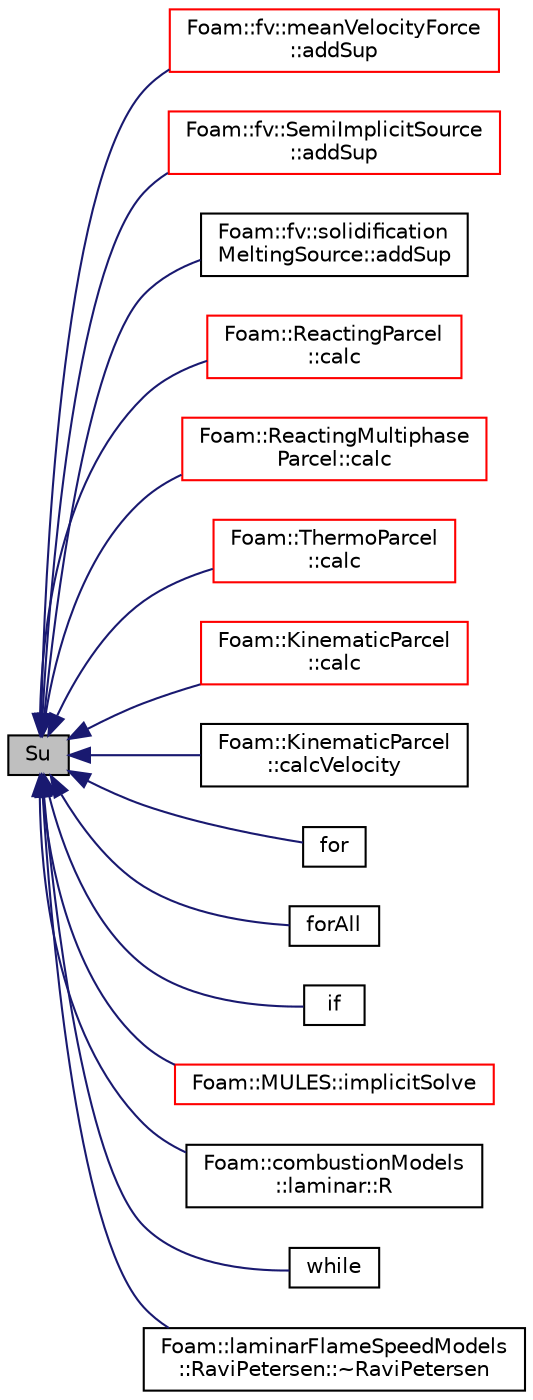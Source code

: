 digraph "Su"
{
  bgcolor="transparent";
  edge [fontname="Helvetica",fontsize="10",labelfontname="Helvetica",labelfontsize="10"];
  node [fontname="Helvetica",fontsize="10",shape=record];
  rankdir="LR";
  Node1 [label="Su",height=0.2,width=0.4,color="black", fillcolor="grey75", style="filled", fontcolor="black"];
  Node1 -> Node2 [dir="back",color="midnightblue",fontsize="10",style="solid",fontname="Helvetica"];
  Node2 [label="Foam::fv::meanVelocityForce\l::addSup",height=0.2,width=0.4,color="red",URL="$a01494.html#acc46a837211b94ef481dfe3c66ea3a87",tooltip="Add explicit contribution to momentum equation. "];
  Node1 -> Node3 [dir="back",color="midnightblue",fontsize="10",style="solid",fontname="Helvetica"];
  Node3 [label="Foam::fv::SemiImplicitSource\l::addSup",height=0.2,width=0.4,color="red",URL="$a02347.html#a40271c07cd7d578a6054aa199cdf124e",tooltip="Add explicit contribution to equation. "];
  Node1 -> Node4 [dir="back",color="midnightblue",fontsize="10",style="solid",fontname="Helvetica"];
  Node4 [label="Foam::fv::solidification\lMeltingSource::addSup",height=0.2,width=0.4,color="black",URL="$a02451.html#acc46a837211b94ef481dfe3c66ea3a87",tooltip="Add implicit contribution to momentum equation. "];
  Node1 -> Node5 [dir="back",color="midnightblue",fontsize="10",style="solid",fontname="Helvetica"];
  Node5 [label="Foam::ReactingParcel\l::calc",height=0.2,width=0.4,color="red",URL="$a02147.html#a6a46515d02de32cba752f8c0cdd512e9",tooltip="Update parcel properties over the time interval. "];
  Node1 -> Node6 [dir="back",color="midnightblue",fontsize="10",style="solid",fontname="Helvetica"];
  Node6 [label="Foam::ReactingMultiphase\lParcel::calc",height=0.2,width=0.4,color="red",URL="$a02142.html#a6a46515d02de32cba752f8c0cdd512e9",tooltip="Update parcel properties over the time interval. "];
  Node1 -> Node7 [dir="back",color="midnightblue",fontsize="10",style="solid",fontname="Helvetica"];
  Node7 [label="Foam::ThermoParcel\l::calc",height=0.2,width=0.4,color="red",URL="$a02683.html#a6a46515d02de32cba752f8c0cdd512e9",tooltip="Update parcel properties over the time interval. "];
  Node1 -> Node8 [dir="back",color="midnightblue",fontsize="10",style="solid",fontname="Helvetica"];
  Node8 [label="Foam::KinematicParcel\l::calc",height=0.2,width=0.4,color="red",URL="$a01262.html#a6a46515d02de32cba752f8c0cdd512e9",tooltip="Update parcel properties over the time interval. "];
  Node1 -> Node9 [dir="back",color="midnightblue",fontsize="10",style="solid",fontname="Helvetica"];
  Node9 [label="Foam::KinematicParcel\l::calcVelocity",height=0.2,width=0.4,color="black",URL="$a01262.html#aa0e19942401787ef29b5faca7e0d792c"];
  Node1 -> Node10 [dir="back",color="midnightblue",fontsize="10",style="solid",fontname="Helvetica"];
  Node10 [label="for",height=0.2,width=0.4,color="black",URL="$a03404.html#ae9610aff8f04c828f9db802f66a18f67"];
  Node1 -> Node11 [dir="back",color="midnightblue",fontsize="10",style="solid",fontname="Helvetica"];
  Node11 [label="forAll",height=0.2,width=0.4,color="black",URL="$a05133.html#adeb077fc71107219db35a593be54afe6"];
  Node1 -> Node12 [dir="back",color="midnightblue",fontsize="10",style="solid",fontname="Helvetica"];
  Node12 [label="if",height=0.2,width=0.4,color="black",URL="$a03187.html#a5cfa46c5a5f5268b0c52864fef203093"];
  Node1 -> Node13 [dir="back",color="midnightblue",fontsize="10",style="solid",fontname="Helvetica"];
  Node13 [label="Foam::MULES::implicitSolve",height=0.2,width=0.4,color="red",URL="$a10968.html#af3ebc5af31512182ee43a56e994f4aaf"];
  Node1 -> Node14 [dir="back",color="midnightblue",fontsize="10",style="solid",fontname="Helvetica"];
  Node14 [label="Foam::combustionModels\l::laminar::R",height=0.2,width=0.4,color="black",URL="$a01293.html#aab64164c8449a76ff5339e01eff834b9",tooltip="Fuel consumption rate matrix. "];
  Node1 -> Node15 [dir="back",color="midnightblue",fontsize="10",style="solid",fontname="Helvetica"];
  Node15 [label="while",height=0.2,width=0.4,color="black",URL="$a03104.html#a0b9d5d8b1ecc0bf63b4c35f41598a500"];
  Node1 -> Node16 [dir="back",color="midnightblue",fontsize="10",style="solid",fontname="Helvetica"];
  Node16 [label="Foam::laminarFlameSpeedModels\l::RaviPetersen::~RaviPetersen",height=0.2,width=0.4,color="black",URL="$a02128.html#a7fcdb74bc0911394f9bc791ac151f377",tooltip="Destructor. "];
}
